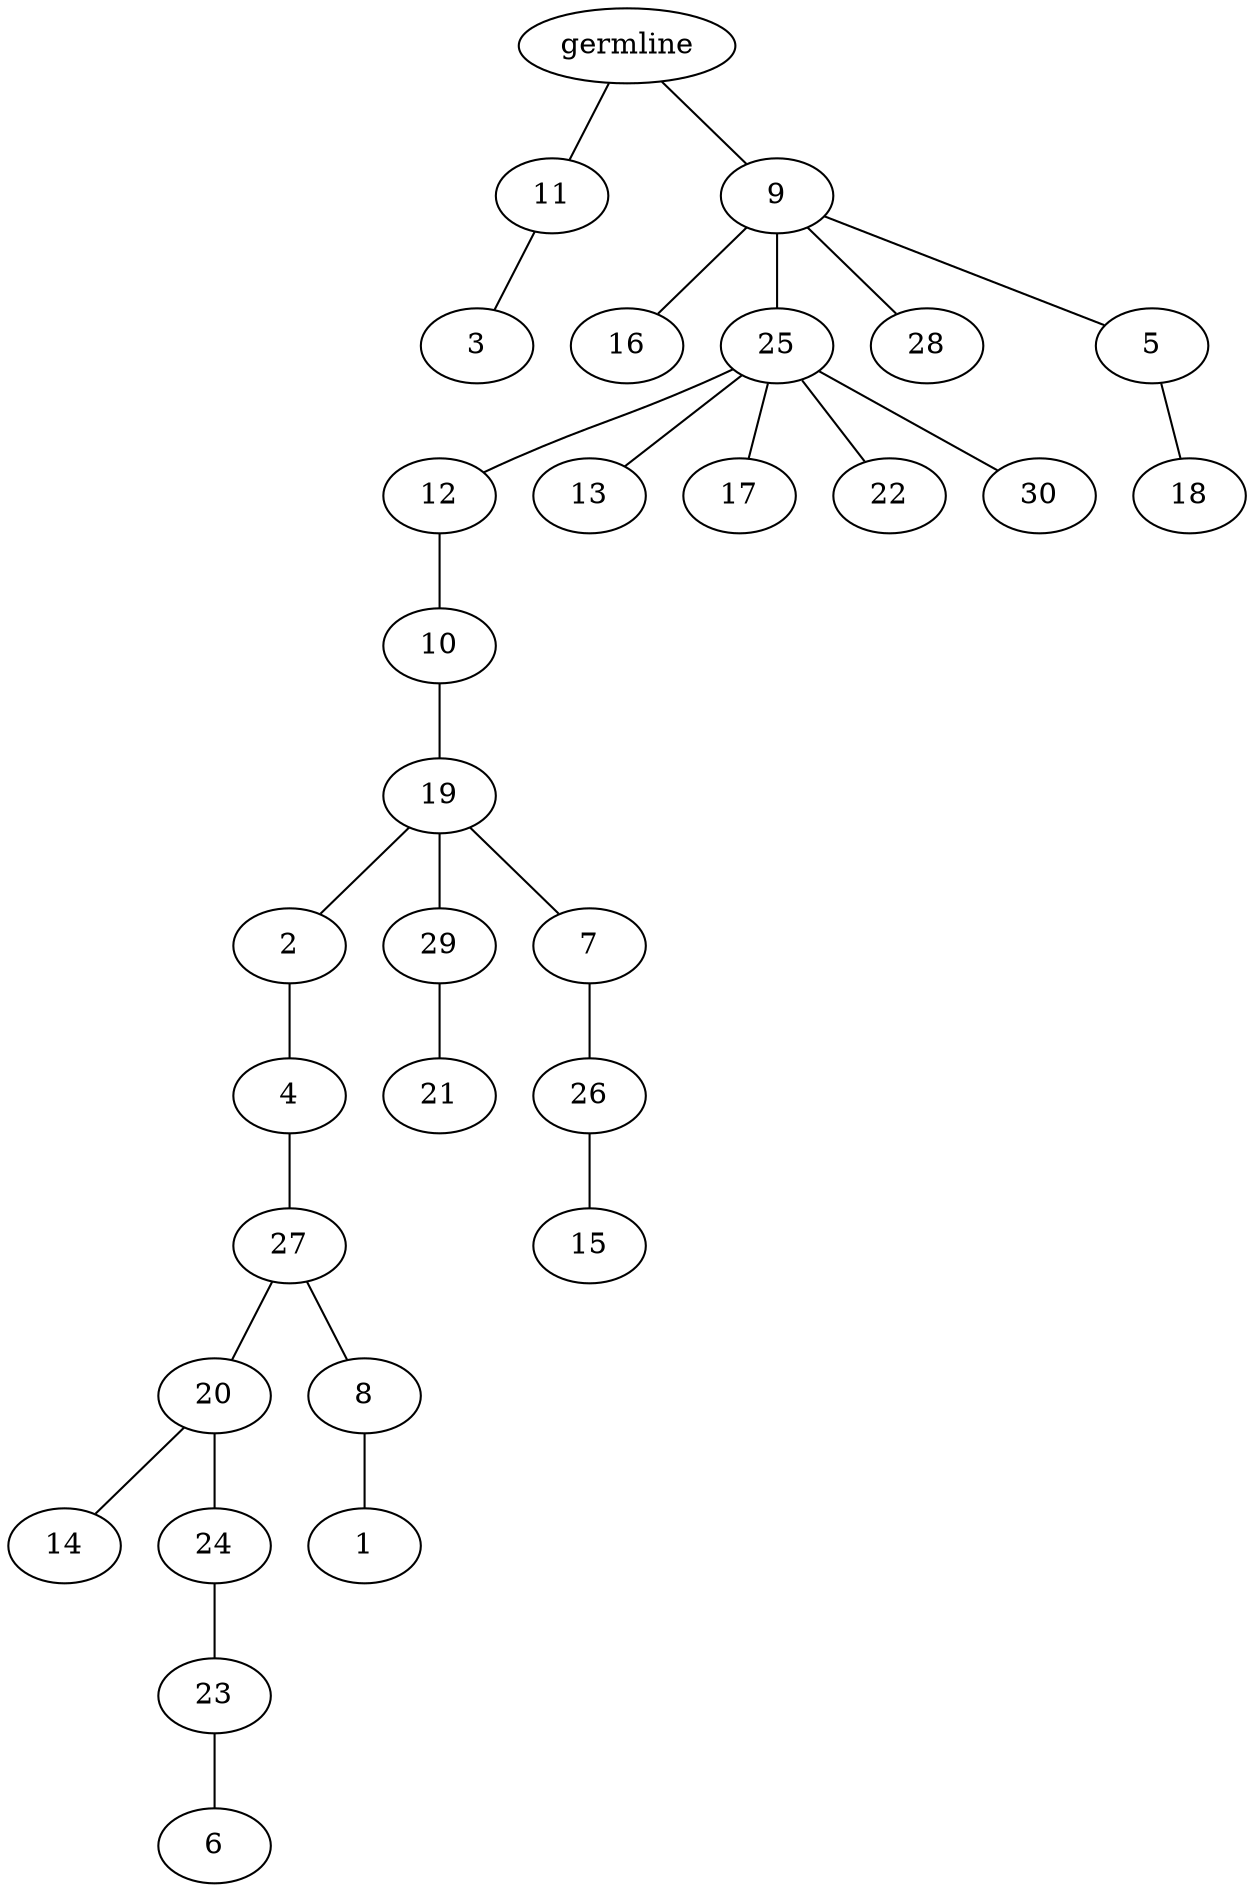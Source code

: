 graph tree {
    "140260281973344" [label="germline"];
    "140260287320272" [label="11"];
    "140260283770240" [label="3"];
    "140260283771056" [label="9"];
    "140260283772544" [label="16"];
    "140260283768992" [label="25"];
    "140260283772112" [label="12"];
    "140260283771152" [label="10"];
    "140260283771392" [label="19"];
    "140260283771584" [label="2"];
    "140260283769520" [label="4"];
    "140260283770816" [label="27"];
    "140260286748464" [label="20"];
    "140260286748656" [label="14"];
    "140260286748416" [label="24"];
    "140260279356048" [label="23"];
    "140260287147600" [label="6"];
    "140260286747120" [label="8"];
    "140260279356912" [label="1"];
    "140260283770000" [label="29"];
    "140260286750240" [label="21"];
    "140260283772208" [label="7"];
    "140260279356384" [label="26"];
    "140260279355904" [label="15"];
    "140260283770768" [label="13"];
    "140260283769424" [label="17"];
    "140260283770672" [label="22"];
    "140260283772256" [label="30"];
    "140260283769232" [label="28"];
    "140260283769328" [label="5"];
    "140260279356096" [label="18"];
    "140260281973344" -- "140260287320272";
    "140260281973344" -- "140260283771056";
    "140260287320272" -- "140260283770240";
    "140260283771056" -- "140260283772544";
    "140260283771056" -- "140260283768992";
    "140260283771056" -- "140260283769232";
    "140260283771056" -- "140260283769328";
    "140260283768992" -- "140260283772112";
    "140260283768992" -- "140260283770768";
    "140260283768992" -- "140260283769424";
    "140260283768992" -- "140260283770672";
    "140260283768992" -- "140260283772256";
    "140260283772112" -- "140260283771152";
    "140260283771152" -- "140260283771392";
    "140260283771392" -- "140260283771584";
    "140260283771392" -- "140260283770000";
    "140260283771392" -- "140260283772208";
    "140260283771584" -- "140260283769520";
    "140260283769520" -- "140260283770816";
    "140260283770816" -- "140260286748464";
    "140260283770816" -- "140260286747120";
    "140260286748464" -- "140260286748656";
    "140260286748464" -- "140260286748416";
    "140260286748416" -- "140260279356048";
    "140260279356048" -- "140260287147600";
    "140260286747120" -- "140260279356912";
    "140260283770000" -- "140260286750240";
    "140260283772208" -- "140260279356384";
    "140260279356384" -- "140260279355904";
    "140260283769328" -- "140260279356096";
}
